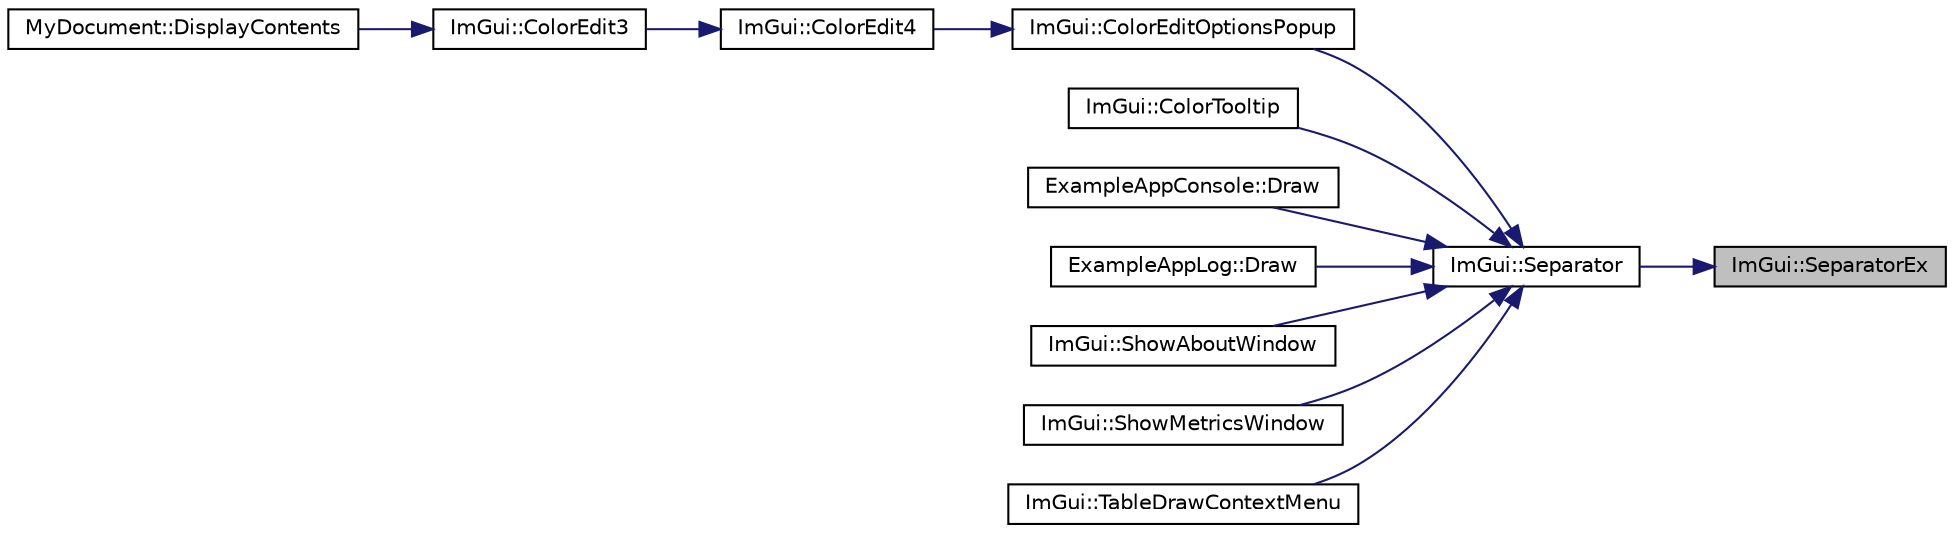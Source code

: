digraph "ImGui::SeparatorEx"
{
 // LATEX_PDF_SIZE
  edge [fontname="Helvetica",fontsize="10",labelfontname="Helvetica",labelfontsize="10"];
  node [fontname="Helvetica",fontsize="10",shape=record];
  rankdir="RL";
  Node1 [label="ImGui::SeparatorEx",height=0.2,width=0.4,color="black", fillcolor="grey75", style="filled", fontcolor="black",tooltip=" "];
  Node1 -> Node2 [dir="back",color="midnightblue",fontsize="10",style="solid"];
  Node2 [label="ImGui::Separator",height=0.2,width=0.4,color="black", fillcolor="white", style="filled",URL="$namespace_im_gui.html#a191123597a5084d003c8beac7eeb029e",tooltip=" "];
  Node2 -> Node3 [dir="back",color="midnightblue",fontsize="10",style="solid"];
  Node3 [label="ImGui::ColorEditOptionsPopup",height=0.2,width=0.4,color="black", fillcolor="white", style="filled",URL="$namespace_im_gui.html#a6bfb117816d669f8704e5d0c0c0795fe",tooltip=" "];
  Node3 -> Node4 [dir="back",color="midnightblue",fontsize="10",style="solid"];
  Node4 [label="ImGui::ColorEdit4",height=0.2,width=0.4,color="black", fillcolor="white", style="filled",URL="$namespace_im_gui.html#ac3f45e2aa0b1d591cc8a2cdf8b566a45",tooltip=" "];
  Node4 -> Node5 [dir="back",color="midnightblue",fontsize="10",style="solid"];
  Node5 [label="ImGui::ColorEdit3",height=0.2,width=0.4,color="black", fillcolor="white", style="filled",URL="$namespace_im_gui.html#a5afe76ba1c91f07363e40396e7df656e",tooltip=" "];
  Node5 -> Node6 [dir="back",color="midnightblue",fontsize="10",style="solid"];
  Node6 [label="MyDocument::DisplayContents",height=0.2,width=0.4,color="black", fillcolor="white", style="filled",URL="$struct_my_document.html#aa51e0b8e6c95b7109a507603599c05d9",tooltip=" "];
  Node2 -> Node7 [dir="back",color="midnightblue",fontsize="10",style="solid"];
  Node7 [label="ImGui::ColorTooltip",height=0.2,width=0.4,color="black", fillcolor="white", style="filled",URL="$namespace_im_gui.html#afad90b366b6471e3b13175c0ebeb26c8",tooltip=" "];
  Node2 -> Node8 [dir="back",color="midnightblue",fontsize="10",style="solid"];
  Node8 [label="ExampleAppConsole::Draw",height=0.2,width=0.4,color="black", fillcolor="white", style="filled",URL="$struct_example_app_console.html#a0518a09c7e8648dd52c7c06df19ac17a",tooltip=" "];
  Node2 -> Node9 [dir="back",color="midnightblue",fontsize="10",style="solid"];
  Node9 [label="ExampleAppLog::Draw",height=0.2,width=0.4,color="black", fillcolor="white", style="filled",URL="$struct_example_app_log.html#a5ad3a4bdb89171b84aeaff96948a1f77",tooltip=" "];
  Node2 -> Node10 [dir="back",color="midnightblue",fontsize="10",style="solid"];
  Node10 [label="ImGui::ShowAboutWindow",height=0.2,width=0.4,color="black", fillcolor="white", style="filled",URL="$namespace_im_gui.html#ac297462e33309d0540fa459bccdc9304",tooltip=" "];
  Node2 -> Node11 [dir="back",color="midnightblue",fontsize="10",style="solid"];
  Node11 [label="ImGui::ShowMetricsWindow",height=0.2,width=0.4,color="black", fillcolor="white", style="filled",URL="$namespace_im_gui.html#afe7a28c6eb52fff3cc27d5a698fea4ff",tooltip=" "];
  Node2 -> Node12 [dir="back",color="midnightblue",fontsize="10",style="solid"];
  Node12 [label="ImGui::TableDrawContextMenu",height=0.2,width=0.4,color="black", fillcolor="white", style="filled",URL="$namespace_im_gui.html#add4b4da6cea17a33ebbe6b5a55d5fa16",tooltip=" "];
}
